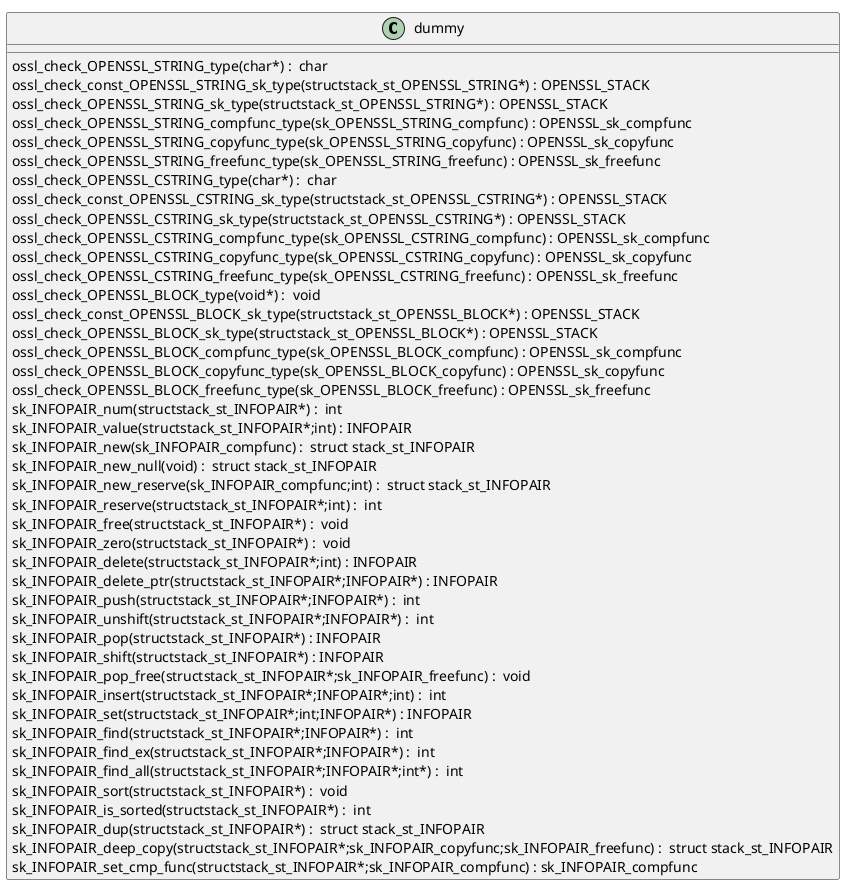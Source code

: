 @startuml
!pragma layout smetana
class dummy {
ossl_check_OPENSSL_STRING_type(char*) :  char  [[[./../.././qc/crypto/provider_predefined.c.html#439]]]
ossl_check_const_OPENSSL_STRING_sk_type(structstack_st_OPENSSL_STRING*) : OPENSSL_STACK [[[./../.././qc/crypto/provider_predefined.c.html#439]]]
ossl_check_OPENSSL_STRING_sk_type(structstack_st_OPENSSL_STRING*) : OPENSSL_STACK [[[./../.././qc/crypto/provider_predefined.c.html#439]]]
ossl_check_OPENSSL_STRING_compfunc_type(sk_OPENSSL_STRING_compfunc) : OPENSSL_sk_compfunc [[[./../.././qc/crypto/provider_predefined.c.html#439]]]
ossl_check_OPENSSL_STRING_copyfunc_type(sk_OPENSSL_STRING_copyfunc) : OPENSSL_sk_copyfunc [[[./../.././qc/crypto/provider_predefined.c.html#439]]]
ossl_check_OPENSSL_STRING_freefunc_type(sk_OPENSSL_STRING_freefunc) : OPENSSL_sk_freefunc [[[./../.././qc/crypto/provider_predefined.c.html#439]]]
ossl_check_OPENSSL_CSTRING_type(char*) :  char  [[[./../.././qc/crypto/provider_predefined.c.html#441]]]
ossl_check_const_OPENSSL_CSTRING_sk_type(structstack_st_OPENSSL_CSTRING*) : OPENSSL_STACK [[[./../.././qc/crypto/provider_predefined.c.html#441]]]
ossl_check_OPENSSL_CSTRING_sk_type(structstack_st_OPENSSL_CSTRING*) : OPENSSL_STACK [[[./../.././qc/crypto/provider_predefined.c.html#441]]]
ossl_check_OPENSSL_CSTRING_compfunc_type(sk_OPENSSL_CSTRING_compfunc) : OPENSSL_sk_compfunc [[[./../.././qc/crypto/provider_predefined.c.html#441]]]
ossl_check_OPENSSL_CSTRING_copyfunc_type(sk_OPENSSL_CSTRING_copyfunc) : OPENSSL_sk_copyfunc [[[./../.././qc/crypto/provider_predefined.c.html#441]]]
ossl_check_OPENSSL_CSTRING_freefunc_type(sk_OPENSSL_CSTRING_freefunc) : OPENSSL_sk_freefunc [[[./../.././qc/crypto/provider_predefined.c.html#441]]]
ossl_check_OPENSSL_BLOCK_type(void*) :  void  [[[./../.././qc/crypto/provider_predefined.c.html#444]]]
ossl_check_const_OPENSSL_BLOCK_sk_type(structstack_st_OPENSSL_BLOCK*) : OPENSSL_STACK [[[./../.././qc/crypto/provider_predefined.c.html#444]]]
ossl_check_OPENSSL_BLOCK_sk_type(structstack_st_OPENSSL_BLOCK*) : OPENSSL_STACK [[[./../.././qc/crypto/provider_predefined.c.html#444]]]
ossl_check_OPENSSL_BLOCK_compfunc_type(sk_OPENSSL_BLOCK_compfunc) : OPENSSL_sk_compfunc [[[./../.././qc/crypto/provider_predefined.c.html#444]]]
ossl_check_OPENSSL_BLOCK_copyfunc_type(sk_OPENSSL_BLOCK_copyfunc) : OPENSSL_sk_copyfunc [[[./../.././qc/crypto/provider_predefined.c.html#444]]]
ossl_check_OPENSSL_BLOCK_freefunc_type(sk_OPENSSL_BLOCK_freefunc) : OPENSSL_sk_freefunc [[[./../.././qc/crypto/provider_predefined.c.html#444]]]
sk_INFOPAIR_num(structstack_st_INFOPAIR*) :  int  [[[./../.././qc/crypto/provider_predefined.c.html#707]]]
sk_INFOPAIR_value(structstack_st_INFOPAIR*;int) : INFOPAIR [[[./../.././qc/crypto/provider_predefined.c.html#707]]]
sk_INFOPAIR_new(sk_INFOPAIR_compfunc) :  struct stack_st_INFOPAIR [[[./../.././qc/crypto/provider_predefined.c.html#707]]]
sk_INFOPAIR_new_null(void) :  struct stack_st_INFOPAIR [[[./../.././qc/crypto/provider_predefined.c.html#707]]]
sk_INFOPAIR_new_reserve(sk_INFOPAIR_compfunc;int) :  struct stack_st_INFOPAIR [[[./../.././qc/crypto/provider_predefined.c.html#707]]]
sk_INFOPAIR_reserve(structstack_st_INFOPAIR*;int) :  int  [[[./../.././qc/crypto/provider_predefined.c.html#707]]]
sk_INFOPAIR_free(structstack_st_INFOPAIR*) :  void  [[[./../.././qc/crypto/provider_predefined.c.html#707]]]
sk_INFOPAIR_zero(structstack_st_INFOPAIR*) :  void  [[[./../.././qc/crypto/provider_predefined.c.html#707]]]
sk_INFOPAIR_delete(structstack_st_INFOPAIR*;int) : INFOPAIR [[[./../.././qc/crypto/provider_predefined.c.html#707]]]
sk_INFOPAIR_delete_ptr(structstack_st_INFOPAIR*;INFOPAIR*) : INFOPAIR [[[./../.././qc/crypto/provider_predefined.c.html#707]]]
sk_INFOPAIR_push(structstack_st_INFOPAIR*;INFOPAIR*) :  int  [[[./../.././qc/crypto/provider_predefined.c.html#707]]]
sk_INFOPAIR_unshift(structstack_st_INFOPAIR*;INFOPAIR*) :  int  [[[./../.././qc/crypto/provider_predefined.c.html#707]]]
sk_INFOPAIR_pop(structstack_st_INFOPAIR*) : INFOPAIR [[[./../.././qc/crypto/provider_predefined.c.html#707]]]
sk_INFOPAIR_shift(structstack_st_INFOPAIR*) : INFOPAIR [[[./../.././qc/crypto/provider_predefined.c.html#707]]]
sk_INFOPAIR_pop_free(structstack_st_INFOPAIR*;sk_INFOPAIR_freefunc) :  void  [[[./../.././qc/crypto/provider_predefined.c.html#707]]]
sk_INFOPAIR_insert(structstack_st_INFOPAIR*;INFOPAIR*;int) :  int  [[[./../.././qc/crypto/provider_predefined.c.html#707]]]
sk_INFOPAIR_set(structstack_st_INFOPAIR*;int;INFOPAIR*) : INFOPAIR [[[./../.././qc/crypto/provider_predefined.c.html#707]]]
sk_INFOPAIR_find(structstack_st_INFOPAIR*;INFOPAIR*) :  int  [[[./../.././qc/crypto/provider_predefined.c.html#707]]]
sk_INFOPAIR_find_ex(structstack_st_INFOPAIR*;INFOPAIR*) :  int  [[[./../.././qc/crypto/provider_predefined.c.html#707]]]
sk_INFOPAIR_find_all(structstack_st_INFOPAIR*;INFOPAIR*;int*) :  int  [[[./../.././qc/crypto/provider_predefined.c.html#707]]]
sk_INFOPAIR_sort(structstack_st_INFOPAIR*) :  void  [[[./../.././qc/crypto/provider_predefined.c.html#707]]]
sk_INFOPAIR_is_sorted(structstack_st_INFOPAIR*) :  int  [[[./../.././qc/crypto/provider_predefined.c.html#707]]]
sk_INFOPAIR_dup(structstack_st_INFOPAIR*) :  struct stack_st_INFOPAIR [[[./../.././qc/crypto/provider_predefined.c.html#707]]]
sk_INFOPAIR_deep_copy(structstack_st_INFOPAIR*;sk_INFOPAIR_copyfunc;sk_INFOPAIR_freefunc) :  struct stack_st_INFOPAIR [[[./../.././qc/crypto/provider_predefined.c.html#707]]]
sk_INFOPAIR_set_cmp_func(structstack_st_INFOPAIR*;sk_INFOPAIR_compfunc) : sk_INFOPAIR_compfunc [[[./../.././qc/crypto/provider_predefined.c.html#707]]]
} 
@enduml
